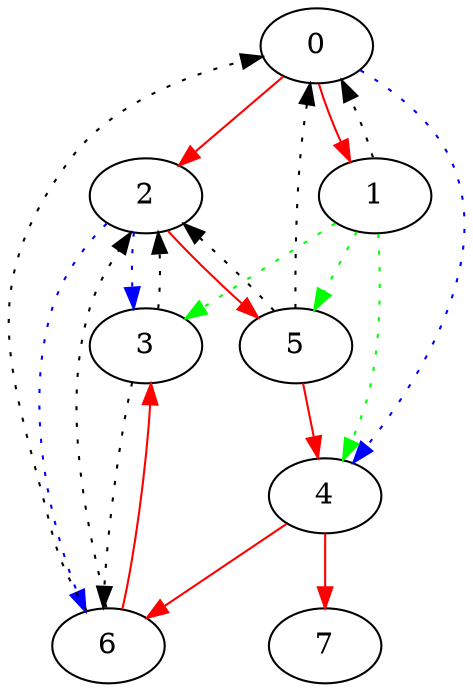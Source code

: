 digraph one {
0 -> 2 [color=red];0 -> 1 [color=red];0 -> 4 [color=blue][style=dotted];1 -> 4 [color=green][style=dotted] ;1 -> 0 [color=black][style=dotted];1 -> 3 [color=green][style=dotted] ;1 -> 5 [color=green][style=dotted] ;2 -> 5 [color=red];2 -> 6 [color=blue][style=dotted];2 -> 3 [color=blue][style=dotted];3 -> 2 [color=black][style=dotted];3 -> 6 [color=black][style=dotted];4 -> 6 [color=red];4 -> 7 [color=red];5 -> 2 [color=black][style=dotted];5 -> 0 [color=black][style=dotted];5 -> 4 [color=red];6 -> 3 [color=red];6 -> 0 [color=black][style=dotted];6 -> 2 [color=black][style=dotted]; }